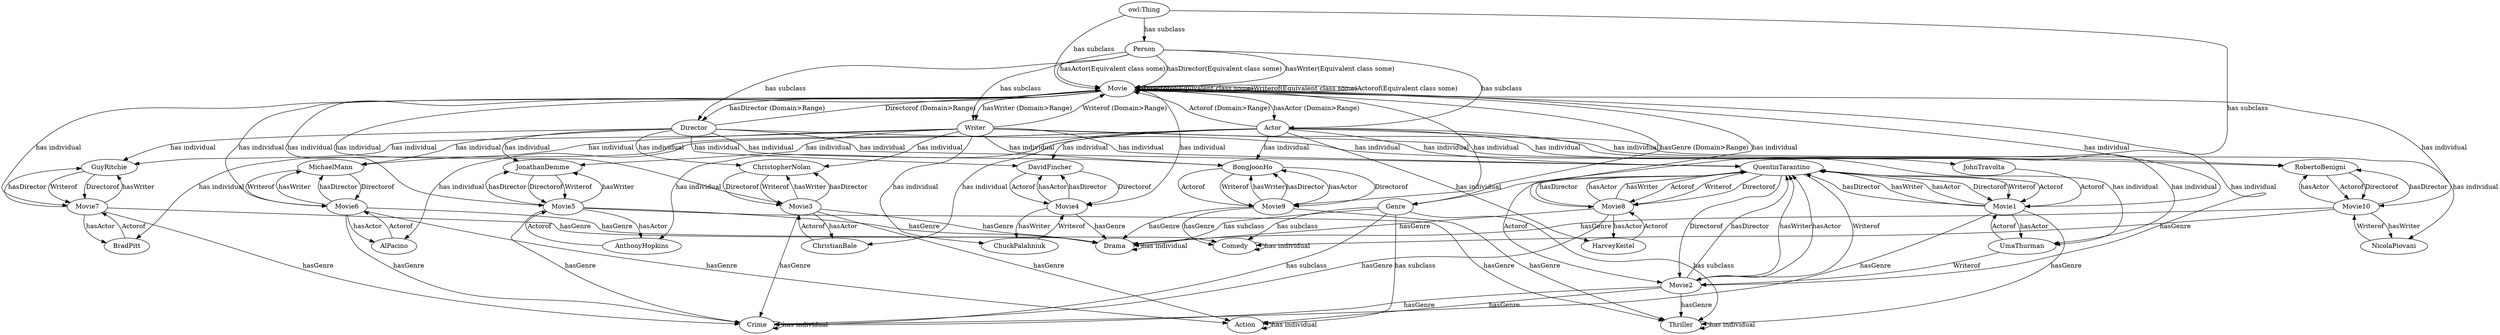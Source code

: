 digraph g {
	"Movie" -> "Director" [label="hasDirector (Domain>Range)"]
	"Actor" -> "ChristianBale" [label="has individual"]
	"Genre" -> "Drama" [label="has subclass"]
	"Movie" -> "Movie6" [label="has individual"]
	"GuyRitchie" -> "Movie7" [label="Writerof"]
	"Movie" -> "Writer" [label="hasWriter (Domain>Range)"]
	"Movie1" -> "Crime" [label="hasGenre"]
	"Movie3" -> "Crime" [label="hasGenre"]
	"Movie2" -> "Crime" [label="hasGenre"]
	"Director" -> "QuentinTarantino" [label="has individual"]
	"Movie6" -> "Action" [label="hasGenre"]
	"Actor" -> "JohnTravolta" [label="has individual"]
	"Movie3" -> "ChristopherNolan" [label="hasWriter"]
	"AnthonyHopkins" -> "Movie5" [label="Actorof"]
	"Genre" -> "Thriller" [label="has subclass"]
	"Thriller" -> "Thriller" [label="has individual"]
	"QuentinTarantino" -> "Movie1" [label="Directorof"]
	"Movie2" -> "QuentinTarantino" [label="hasDirector"]
	"Comedy" -> "Comedy" [label="has individual"]
	"Writer" -> "GuyRitchie" [label="has individual"]
	"Movie8" -> "QuentinTarantino" [label="hasDirector"]
	"BradPitt" -> "Movie7" [label="Actorof"]
	"Writer" -> "MichaelMann" [label="has individual"]
	"Writer" -> "ChristopherNolan" [label="has individual"]
	"Actor" -> "HarveyKeitel" [label="has individual"]
	"MichaelMann" -> "Movie6" [label="Directorof"]
	"Movie5" -> "AnthonyHopkins" [label="hasActor"]
	"ChristianBale" -> "Movie3" [label="Actorof"]
	"Movie7" -> "Crime" [label="hasGenre"]
	"Movie6" -> "MichaelMann" [label="hasWriter"]
	"ChristopherNolan" -> "Movie3" [label="Writerof"]
	"BongJoonHo" -> "Movie9" [label="Directorof"]
	"Movie" -> "Movie5" [label="has individual"]
	"Actor" -> "Movie" [label="Actorof (Domain>Range)"]
	"Movie1" -> "QuentinTarantino" [label="hasDirector"]
	"Movie8" -> "HarveyKeitel" [label="hasActor"]
	"Actor" -> "DavidFincher" [label="has individual"]
	"Movie5" -> "Crime" [label="hasGenre"]
	"Movie2" -> "QuentinTarantino" [label="hasWriter"]
	"QuentinTarantino" -> "Movie2" [label="Directorof"]
	"ChuckPalahniuk" -> "Movie4" [label="Writerof"]
	"Movie7" -> "Comedy" [label="hasGenre"]
	"Writer" -> "JonathanDemme" [label="has individual"]
	"Movie3" -> "Action" [label="hasGenre"]
	"Writer" -> "Movie" [label="Writerof (Domain>Range)"]
	"Movie10" -> "RobertoBenigni" [label="hasDirector"]
	"Actor" -> "UmaThurman" [label="has individual"]
	"Person" -> "Movie" [label="hasActor(Equivalent class some)"]
	"Person" -> "Director" [label="has subclass"]
	"Movie9" -> "Comedy" [label="hasGenre"]
	"Director" -> "JonathanDemme" [label="has individual"]
	"owl:Thing" -> "Movie" [label="has subclass"]
	"Movie" -> "Movie8" [label="has individual"]
	"Movie" -> "Movie" [label="Directorof(Equivalent class some)"]
	"Movie" -> "Genre" [label="hasGenre (Domain>Range)"]
	"Actor" -> "BradPitt" [label="has individual"]
	"Person" -> "Actor" [label="has subclass"]
	"Director" -> "DavidFincher" [label="has individual"]
	"Movie" -> "Movie10" [label="has individual"]
	"QuentinTarantino" -> "Movie1" [label="Writerof"]
	"BongJoonHo" -> "Movie9" [label="Actorof"]
	"Movie10" -> "Drama" [label="hasGenre"]
	"QuentinTarantino" -> "Movie8" [label="Actorof"]
	"Movie" -> "Movie7" [label="has individual"]
	"Movie5" -> "Drama" [label="hasGenre"]
	"Movie" -> "Movie" [label="Writerof(Equivalent class some)"]
	"Movie1" -> "QuentinTarantino" [label="hasWriter"]
	"Action" -> "Action" [label="has individual"]
	"Movie9" -> "Drama" [label="hasGenre"]
	"Movie8" -> "QuentinTarantino" [label="hasActor"]
	"Movie8" -> "QuentinTarantino" [label="hasWriter"]
	"Movie8" -> "Crime" [label="hasGenre"]
	"Movie7" -> "GuyRitchie" [label="hasWriter"]
	"Movie1" -> "QuentinTarantino" [label="hasActor"]
	"Director" -> "RobertoBenigni" [label="has individual"]
	"Person" -> "Writer" [label="has subclass"]
	"Movie9" -> "BongJoonHo" [label="hasWriter"]
	"BongJoonHo" -> "Movie9" [label="Writerof"]
	"QuentinTarantino" -> "Movie2" [label="Writerof"]
	"Genre" -> "Comedy" [label="has subclass"]
	"MichaelMann" -> "Movie6" [label="Writerof"]
	"AlPacino" -> "Movie6" [label="Actorof"]
	"Movie9" -> "Thriller" [label="hasGenre"]
	"DavidFincher" -> "Movie4" [label="Directorof"]
	"JonathanDemme" -> "Movie5" [label="Directorof"]
	"QuentinTarantino" -> "Movie2" [label="Actorof"]
	"Actor" -> "AnthonyHopkins" [label="has individual"]
	"Movie" -> "Movie1" [label="has individual"]
	"Genre" -> "Crime" [label="has subclass"]
	"Genre" -> "Action" [label="has subclass"]
	"Movie10" -> "RobertoBenigni" [label="hasActor"]
	"owl:Thing" -> "Genre" [label="has subclass"]
	"Movie8" -> "Drama" [label="hasGenre"]
	"QuentinTarantino" -> "Movie8" [label="Writerof"]
	"Person" -> "Movie" [label="hasDirector(Equivalent class some)"]
	"Movie1" -> "UmaThurman" [label="hasActor"]
	"Director" -> "ChristopherNolan" [label="has individual"]
	"Movie5" -> "Thriller" [label="hasGenre"]
	"Movie5" -> "JonathanDemme" [label="hasWriter"]
	"Movie4" -> "Drama" [label="hasGenre"]
	"Movie6" -> "Drama" [label="hasGenre"]
	"Director" -> "MichaelMann" [label="has individual"]
	"GuyRitchie" -> "Movie7" [label="Directorof"]
	"Movie" -> "Movie9" [label="has individual"]
	"Actor" -> "BongJoonHo" [label="has individual"]
	"QuentinTarantino" -> "Movie1" [label="Actorof"]
	"ChristopherNolan" -> "Movie3" [label="Directorof"]
	"Movie4" -> "DavidFincher" [label="hasActor"]
	"Movie9" -> "BongJoonHo" [label="hasDirector"]
	"Movie2" -> "QuentinTarantino" [label="hasActor"]
	"RobertoBenigni" -> "Movie10" [label="Actorof"]
	"Movie6" -> "MichaelMann" [label="hasDirector"]
	"Movie3" -> "ChristianBale" [label="hasActor"]
	"Actor" -> "RobertoBenigni" [label="has individual"]
	"Movie9" -> "BongJoonHo" [label="hasActor"]
	"RobertoBenigni" -> "Movie10" [label="Directorof"]
	"Crime" -> "Crime" [label="has individual"]
	"HarveyKeitel" -> "Movie8" [label="Actorof"]
	"Movie" -> "Actor" [label="hasActor (Domain>Range)"]
	"Director" -> "Movie" [label="Directorof (Domain>Range)"]
	"Drama" -> "Drama" [label="has individual"]
	"Person" -> "Movie" [label="hasWriter(Equivalent class some)"]
	"Actor" -> "AlPacino" [label="has individual"]
	"Writer" -> "QuentinTarantino" [label="has individual"]
	"Movie" -> "Movie4" [label="has individual"]
	"Movie" -> "Movie" [label="Actorof(Equivalent class some)"]
	"owl:Thing" -> "Person" [label="has subclass"]
	"Movie10" -> "Comedy" [label="hasGenre"]
	"Movie1" -> "Thriller" [label="hasGenre"]
	"DavidFincher" -> "Movie4" [label="Actorof"]
	"Movie" -> "Movie3" [label="has individual"]
	"Writer" -> "BongJoonHo" [label="has individual"]
	"JohnTravolta" -> "Movie1" [label="Actorof"]
	"Writer" -> "UmaThurman" [label="has individual"]
	"Movie2" -> "Thriller" [label="hasGenre"]
	"UmaThurman" -> "Movie2" [label="Writerof"]
	"Writer" -> "NicolaPiovani" [label="has individual"]
	"Movie7" -> "BradPitt" [label="hasActor"]
	"UmaThurman" -> "Movie1" [label="Actorof"]
	"Movie3" -> "ChristopherNolan" [label="hasDirector"]
	"Director" -> "GuyRitchie" [label="has individual"]
	"Movie4" -> "DavidFincher" [label="hasDirector"]
	"JonathanDemme" -> "Movie5" [label="Writerof"]
	"Director" -> "BongJoonHo" [label="has individual"]
	"Movie3" -> "Drama" [label="hasGenre"]
	"Movie6" -> "Crime" [label="hasGenre"]
	"Writer" -> "ChuckPalahniuk" [label="has individual"]
	"NicolaPiovani" -> "Movie10" [label="Writerof"]
	"QuentinTarantino" -> "Movie8" [label="Directorof"]
	"Movie7" -> "GuyRitchie" [label="hasDirector"]
	"Movie5" -> "JonathanDemme" [label="hasDirector"]
	"Movie" -> "Movie2" [label="has individual"]
	"Movie2" -> "Action" [label="hasGenre"]
	"Movie4" -> "ChuckPalahniuk" [label="hasWriter"]
	"Actor" -> "QuentinTarantino" [label="has individual"]
	"Movie6" -> "AlPacino" [label="hasActor"]
	"Movie10" -> "NicolaPiovani" [label="hasWriter"]
}

